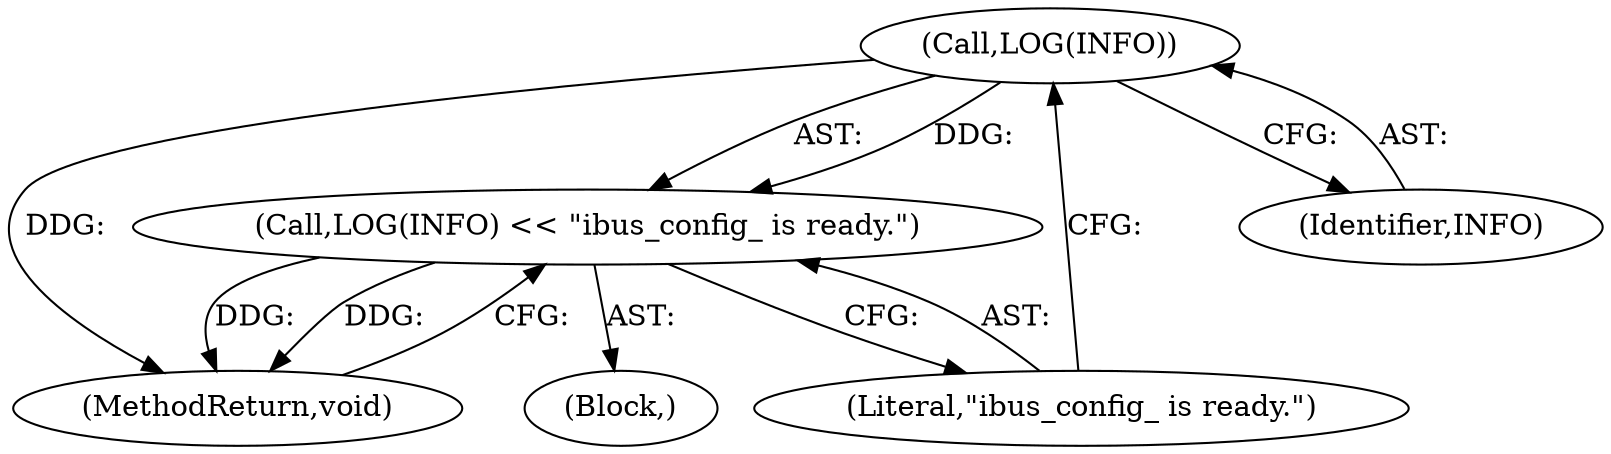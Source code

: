 digraph "1_Chrome_dc7b094a338c6c521f918f478e993f0f74bbea0d_67@del" {
"1000163" [label="(Call,LOG(INFO))"];
"1000162" [label="(Call,LOG(INFO) << \"ibus_config_ is ready.\")"];
"1000162" [label="(Call,LOG(INFO) << \"ibus_config_ is ready.\")"];
"1000166" [label="(MethodReturn,void)"];
"1000113" [label="(Block,)"];
"1000163" [label="(Call,LOG(INFO))"];
"1000165" [label="(Literal,\"ibus_config_ is ready.\")"];
"1000164" [label="(Identifier,INFO)"];
"1000163" -> "1000162"  [label="AST: "];
"1000163" -> "1000164"  [label="CFG: "];
"1000164" -> "1000163"  [label="AST: "];
"1000165" -> "1000163"  [label="CFG: "];
"1000163" -> "1000166"  [label="DDG: "];
"1000163" -> "1000162"  [label="DDG: "];
"1000162" -> "1000113"  [label="AST: "];
"1000162" -> "1000165"  [label="CFG: "];
"1000165" -> "1000162"  [label="AST: "];
"1000166" -> "1000162"  [label="CFG: "];
"1000162" -> "1000166"  [label="DDG: "];
"1000162" -> "1000166"  [label="DDG: "];
}
